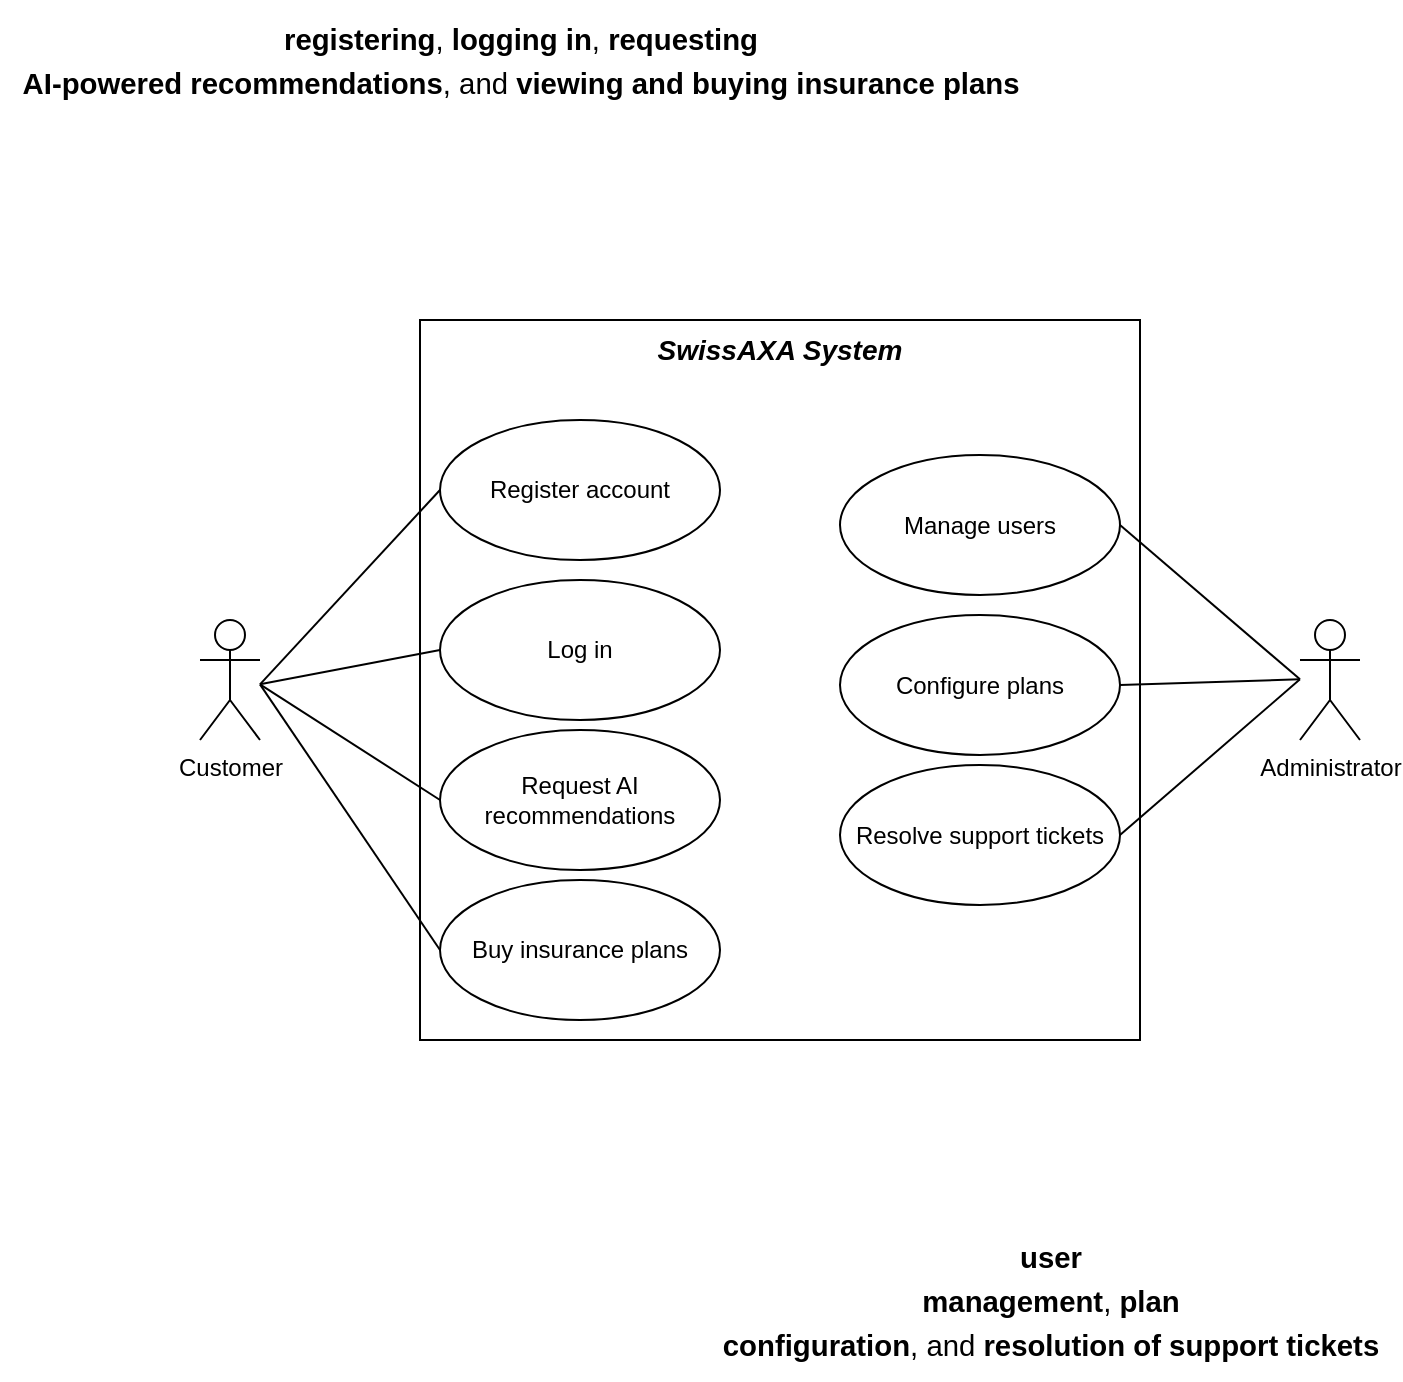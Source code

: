 <mxfile version="27.1.1">
  <diagram name="Page-1" id="b8BE7KBkcRRF1lKd-tSi">
    <mxGraphModel dx="1425" dy="766" grid="1" gridSize="10" guides="1" tooltips="1" connect="1" arrows="1" fold="1" page="1" pageScale="1" pageWidth="850" pageHeight="1100" math="0" shadow="0">
      <root>
        <mxCell id="0" />
        <mxCell id="1" parent="0" />
        <mxCell id="ETMz8ZjlzkhiZyX84apP-3" value="&lt;span data-start=&quot;796&quot; data-end=&quot;815&quot;&gt;&lt;b&gt;SwissAXA System&lt;/b&gt;&lt;/span&gt;" style="rounded=0;whiteSpace=wrap;html=1;verticalAlign=top;fontSize=14;fontStyle=2" vertex="1" parent="1">
          <mxGeometry x="240" y="280" width="360" height="360" as="geometry" />
        </mxCell>
        <mxCell id="ETMz8ZjlzkhiZyX84apP-4" value="Customer" style="shape=umlActor;verticalLabelPosition=bottom;verticalAlign=top;html=1;" vertex="1" parent="1">
          <mxGeometry x="130" y="430" width="30" height="60" as="geometry" />
        </mxCell>
        <mxCell id="ETMz8ZjlzkhiZyX84apP-5" value="Administrator" style="shape=umlActor;verticalLabelPosition=bottom;verticalAlign=top;html=1;" vertex="1" parent="1">
          <mxGeometry x="680" y="430" width="30" height="60" as="geometry" />
        </mxCell>
        <mxCell id="ETMz8ZjlzkhiZyX84apP-25" value="Register account" style="ellipse;whiteSpace=wrap;html=1;" vertex="1" parent="1">
          <mxGeometry x="250" y="330" width="140" height="70" as="geometry" />
        </mxCell>
        <mxCell id="ETMz8ZjlzkhiZyX84apP-26" value="Manage users" style="ellipse;whiteSpace=wrap;html=1;" vertex="1" parent="1">
          <mxGeometry x="450" y="347.5" width="140" height="70" as="geometry" />
        </mxCell>
        <mxCell id="ETMz8ZjlzkhiZyX84apP-27" value="Log in" style="ellipse;whiteSpace=wrap;html=1;" vertex="1" parent="1">
          <mxGeometry x="250" y="410" width="140" height="70" as="geometry" />
        </mxCell>
        <mxCell id="ETMz8ZjlzkhiZyX84apP-28" value="Configure plans" style="ellipse;whiteSpace=wrap;html=1;" vertex="1" parent="1">
          <mxGeometry x="450" y="427.5" width="140" height="70" as="geometry" />
        </mxCell>
        <mxCell id="ETMz8ZjlzkhiZyX84apP-29" value="Request AI recommendations" style="ellipse;whiteSpace=wrap;html=1;" vertex="1" parent="1">
          <mxGeometry x="250" y="485" width="140" height="70" as="geometry" />
        </mxCell>
        <mxCell id="ETMz8ZjlzkhiZyX84apP-30" value="Resolve support tickets" style="ellipse;whiteSpace=wrap;html=1;" vertex="1" parent="1">
          <mxGeometry x="450" y="502.5" width="140" height="70" as="geometry" />
        </mxCell>
        <mxCell id="ETMz8ZjlzkhiZyX84apP-31" value="Buy insurance plans" style="ellipse;whiteSpace=wrap;html=1;" vertex="1" parent="1">
          <mxGeometry x="250" y="560" width="140" height="70" as="geometry" />
        </mxCell>
        <mxCell id="ETMz8ZjlzkhiZyX84apP-33" value="&lt;b&gt;&lt;span style=&quot;font-size:11.0pt;line-height:150%;&lt;br/&gt;font-family:&amp;quot;Arial&amp;quot;,sans-serif;mso-ascii-theme-font:minor-bidi;mso-fareast-font-family:&lt;br/&gt;&amp;quot;Times New Roman&amp;quot;;mso-fareast-theme-font:major-fareast;mso-hansi-theme-font:&lt;br/&gt;minor-bidi;mso-bidi-theme-font:minor-bidi;color:black;mso-themecolor:text1;&lt;br/&gt;mso-ansi-language:EN-US;mso-fareast-language:EN-US;mso-bidi-language:AR-SA&quot;&gt;registering&lt;/span&gt;&lt;/b&gt;&lt;span style=&quot;font-size:11.0pt;line-height:150%;font-family:&amp;quot;Arial&amp;quot;,sans-serif;&lt;br/&gt;mso-ascii-theme-font:minor-bidi;mso-fareast-font-family:&amp;quot;Times New Roman&amp;quot;;&lt;br/&gt;mso-fareast-theme-font:major-fareast;mso-hansi-theme-font:minor-bidi;&lt;br/&gt;mso-bidi-theme-font:minor-bidi;color:black;mso-themecolor:text1;mso-ansi-language:&lt;br/&gt;EN-US;mso-fareast-language:EN-US;mso-bidi-language:AR-SA&quot;&gt;, &lt;b&gt;logging in&lt;/b&gt;, &lt;b&gt;requesting&lt;br/&gt;AI-powered recommendations&lt;/b&gt;, and &lt;b&gt;viewing and buying insurance plans&lt;/b&gt;&lt;/span&gt;" style="text;html=1;align=center;verticalAlign=middle;resizable=0;points=[];autosize=1;strokeColor=none;fillColor=none;" vertex="1" parent="1">
          <mxGeometry x="30" y="120" width="520" height="60" as="geometry" />
        </mxCell>
        <mxCell id="ETMz8ZjlzkhiZyX84apP-34" value="&lt;b&gt;&lt;span style=&quot;font-size:11.0pt;line-height:150%;&lt;br/&gt;font-family:&amp;quot;Arial&amp;quot;,sans-serif;mso-ascii-theme-font:minor-bidi;mso-fareast-font-family:&lt;br/&gt;&amp;quot;Times New Roman&amp;quot;;mso-fareast-theme-font:major-fareast;mso-hansi-theme-font:&lt;br/&gt;minor-bidi;mso-bidi-theme-font:minor-bidi;color:black;mso-themecolor:text1;&lt;br/&gt;mso-ansi-language:EN-US;mso-fareast-language:EN-US;mso-bidi-language:AR-SA&quot;&gt;user&lt;br/&gt;management&lt;/span&gt;&lt;/b&gt;&lt;span style=&quot;font-size:11.0pt;line-height:150%;font-family:&lt;br/&gt;&amp;quot;Arial&amp;quot;,sans-serif;mso-ascii-theme-font:minor-bidi;mso-fareast-font-family:&lt;br/&gt;&amp;quot;Times New Roman&amp;quot;;mso-fareast-theme-font:major-fareast;mso-hansi-theme-font:&lt;br/&gt;minor-bidi;mso-bidi-theme-font:minor-bidi;color:black;mso-themecolor:text1;&lt;br/&gt;mso-ansi-language:EN-US;mso-fareast-language:EN-US;mso-bidi-language:AR-SA&quot;&gt;, &lt;b&gt;plan&lt;br/&gt;configuration&lt;/b&gt;, and &lt;b&gt;resolution of support tickets&lt;/b&gt;&lt;/span&gt;" style="text;html=1;align=center;verticalAlign=middle;resizable=0;points=[];autosize=1;strokeColor=none;fillColor=none;" vertex="1" parent="1">
          <mxGeometry x="380" y="730" width="350" height="80" as="geometry" />
        </mxCell>
        <mxCell id="ETMz8ZjlzkhiZyX84apP-43" value="" style="endArrow=none;html=1;rounded=0;entryX=0;entryY=0.5;entryDx=0;entryDy=0;" edge="1" parent="1" target="ETMz8ZjlzkhiZyX84apP-27">
          <mxGeometry width="50" height="50" relative="1" as="geometry">
            <mxPoint x="160" y="462.16" as="sourcePoint" />
            <mxPoint x="230" y="462.16" as="targetPoint" />
          </mxGeometry>
        </mxCell>
        <mxCell id="ETMz8ZjlzkhiZyX84apP-44" value="" style="endArrow=none;html=1;rounded=0;exitX=1;exitY=0.5;exitDx=0;exitDy=0;" edge="1" parent="1" source="ETMz8ZjlzkhiZyX84apP-28">
          <mxGeometry width="50" height="50" relative="1" as="geometry">
            <mxPoint x="610" y="459.66" as="sourcePoint" />
            <mxPoint x="680" y="459.66" as="targetPoint" />
          </mxGeometry>
        </mxCell>
        <mxCell id="ETMz8ZjlzkhiZyX84apP-45" value="" style="endArrow=none;html=1;rounded=0;entryX=0;entryY=0.5;entryDx=0;entryDy=0;" edge="1" parent="1" target="ETMz8ZjlzkhiZyX84apP-25">
          <mxGeometry width="50" height="50" relative="1" as="geometry">
            <mxPoint x="160" y="462.16" as="sourcePoint" />
            <mxPoint x="230" y="462.16" as="targetPoint" />
          </mxGeometry>
        </mxCell>
        <mxCell id="ETMz8ZjlzkhiZyX84apP-47" value="" style="endArrow=none;html=1;rounded=0;exitX=1;exitY=0.5;exitDx=0;exitDy=0;" edge="1" parent="1" source="ETMz8ZjlzkhiZyX84apP-30">
          <mxGeometry width="50" height="50" relative="1" as="geometry">
            <mxPoint x="610" y="459.66" as="sourcePoint" />
            <mxPoint x="680" y="459.66" as="targetPoint" />
          </mxGeometry>
        </mxCell>
        <mxCell id="ETMz8ZjlzkhiZyX84apP-48" value="" style="endArrow=none;html=1;rounded=0;entryX=0;entryY=0.5;entryDx=0;entryDy=0;" edge="1" parent="1" target="ETMz8ZjlzkhiZyX84apP-29">
          <mxGeometry width="50" height="50" relative="1" as="geometry">
            <mxPoint x="160" y="462.16" as="sourcePoint" />
            <mxPoint x="230" y="462.16" as="targetPoint" />
          </mxGeometry>
        </mxCell>
        <mxCell id="ETMz8ZjlzkhiZyX84apP-49" value="" style="endArrow=none;html=1;rounded=0;entryX=0;entryY=0.5;entryDx=0;entryDy=0;" edge="1" parent="1" target="ETMz8ZjlzkhiZyX84apP-31">
          <mxGeometry width="50" height="50" relative="1" as="geometry">
            <mxPoint x="160" y="462.16" as="sourcePoint" />
            <mxPoint x="230" y="462.16" as="targetPoint" />
          </mxGeometry>
        </mxCell>
        <mxCell id="ETMz8ZjlzkhiZyX84apP-50" value="" style="endArrow=none;html=1;rounded=0;exitX=1;exitY=0.5;exitDx=0;exitDy=0;" edge="1" parent="1" source="ETMz8ZjlzkhiZyX84apP-26">
          <mxGeometry width="50" height="50" relative="1" as="geometry">
            <mxPoint x="610" y="459.66" as="sourcePoint" />
            <mxPoint x="680" y="459.66" as="targetPoint" />
          </mxGeometry>
        </mxCell>
      </root>
    </mxGraphModel>
  </diagram>
</mxfile>
